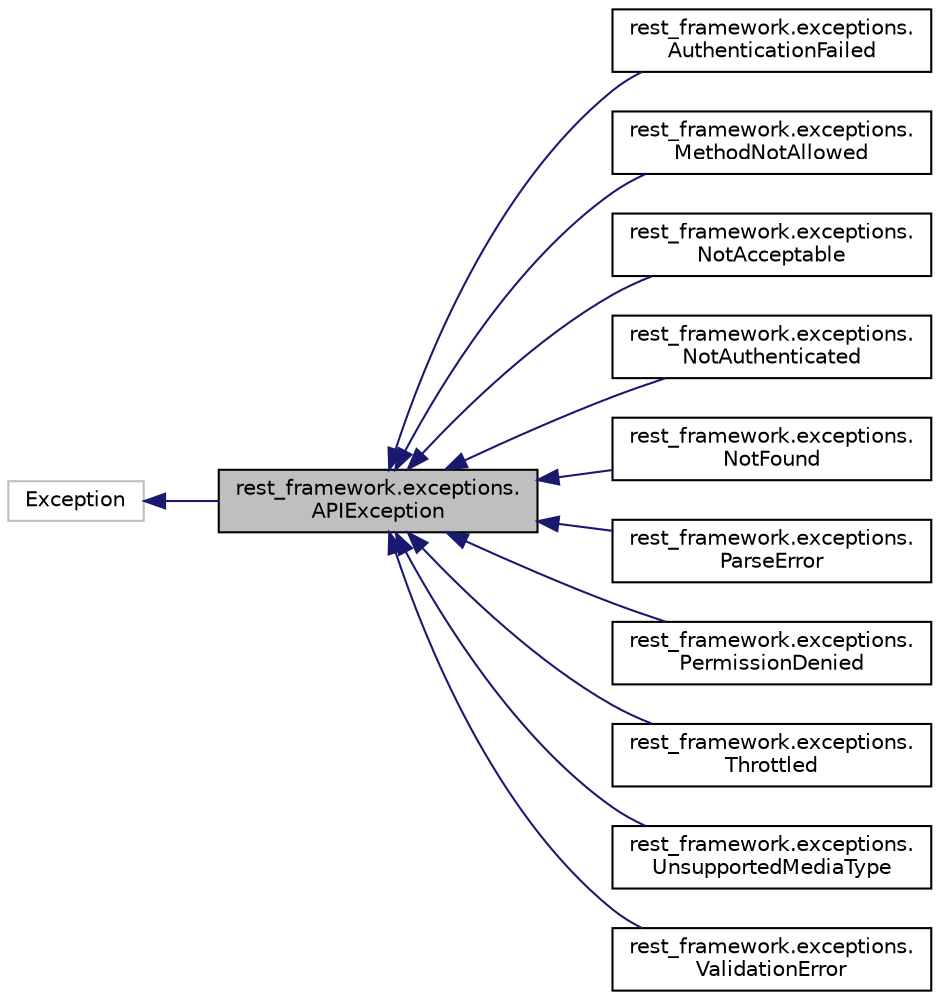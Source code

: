 digraph "rest_framework.exceptions.APIException"
{
 // LATEX_PDF_SIZE
  edge [fontname="Helvetica",fontsize="10",labelfontname="Helvetica",labelfontsize="10"];
  node [fontname="Helvetica",fontsize="10",shape=record];
  rankdir="LR";
  Node1 [label="rest_framework.exceptions.\lAPIException",height=0.2,width=0.4,color="black", fillcolor="grey75", style="filled", fontcolor="black",tooltip=" "];
  Node2 -> Node1 [dir="back",color="midnightblue",fontsize="10",style="solid",fontname="Helvetica"];
  Node2 [label="Exception",height=0.2,width=0.4,color="grey75", fillcolor="white", style="filled",tooltip=" "];
  Node1 -> Node3 [dir="back",color="midnightblue",fontsize="10",style="solid",fontname="Helvetica"];
  Node3 [label="rest_framework.exceptions.\lAuthenticationFailed",height=0.2,width=0.4,color="black", fillcolor="white", style="filled",URL="$classrest__framework_1_1exceptions_1_1_authentication_failed.html",tooltip=" "];
  Node1 -> Node4 [dir="back",color="midnightblue",fontsize="10",style="solid",fontname="Helvetica"];
  Node4 [label="rest_framework.exceptions.\lMethodNotAllowed",height=0.2,width=0.4,color="black", fillcolor="white", style="filled",URL="$classrest__framework_1_1exceptions_1_1_method_not_allowed.html",tooltip=" "];
  Node1 -> Node5 [dir="back",color="midnightblue",fontsize="10",style="solid",fontname="Helvetica"];
  Node5 [label="rest_framework.exceptions.\lNotAcceptable",height=0.2,width=0.4,color="black", fillcolor="white", style="filled",URL="$classrest__framework_1_1exceptions_1_1_not_acceptable.html",tooltip=" "];
  Node1 -> Node6 [dir="back",color="midnightblue",fontsize="10",style="solid",fontname="Helvetica"];
  Node6 [label="rest_framework.exceptions.\lNotAuthenticated",height=0.2,width=0.4,color="black", fillcolor="white", style="filled",URL="$classrest__framework_1_1exceptions_1_1_not_authenticated.html",tooltip=" "];
  Node1 -> Node7 [dir="back",color="midnightblue",fontsize="10",style="solid",fontname="Helvetica"];
  Node7 [label="rest_framework.exceptions.\lNotFound",height=0.2,width=0.4,color="black", fillcolor="white", style="filled",URL="$classrest__framework_1_1exceptions_1_1_not_found.html",tooltip=" "];
  Node1 -> Node8 [dir="back",color="midnightblue",fontsize="10",style="solid",fontname="Helvetica"];
  Node8 [label="rest_framework.exceptions.\lParseError",height=0.2,width=0.4,color="black", fillcolor="white", style="filled",URL="$classrest__framework_1_1exceptions_1_1_parse_error.html",tooltip=" "];
  Node1 -> Node9 [dir="back",color="midnightblue",fontsize="10",style="solid",fontname="Helvetica"];
  Node9 [label="rest_framework.exceptions.\lPermissionDenied",height=0.2,width=0.4,color="black", fillcolor="white", style="filled",URL="$classrest__framework_1_1exceptions_1_1_permission_denied.html",tooltip=" "];
  Node1 -> Node10 [dir="back",color="midnightblue",fontsize="10",style="solid",fontname="Helvetica"];
  Node10 [label="rest_framework.exceptions.\lThrottled",height=0.2,width=0.4,color="black", fillcolor="white", style="filled",URL="$classrest__framework_1_1exceptions_1_1_throttled.html",tooltip=" "];
  Node1 -> Node11 [dir="back",color="midnightblue",fontsize="10",style="solid",fontname="Helvetica"];
  Node11 [label="rest_framework.exceptions.\lUnsupportedMediaType",height=0.2,width=0.4,color="black", fillcolor="white", style="filled",URL="$classrest__framework_1_1exceptions_1_1_unsupported_media_type.html",tooltip=" "];
  Node1 -> Node12 [dir="back",color="midnightblue",fontsize="10",style="solid",fontname="Helvetica"];
  Node12 [label="rest_framework.exceptions.\lValidationError",height=0.2,width=0.4,color="black", fillcolor="white", style="filled",URL="$classrest__framework_1_1exceptions_1_1_validation_error.html",tooltip=" "];
}
